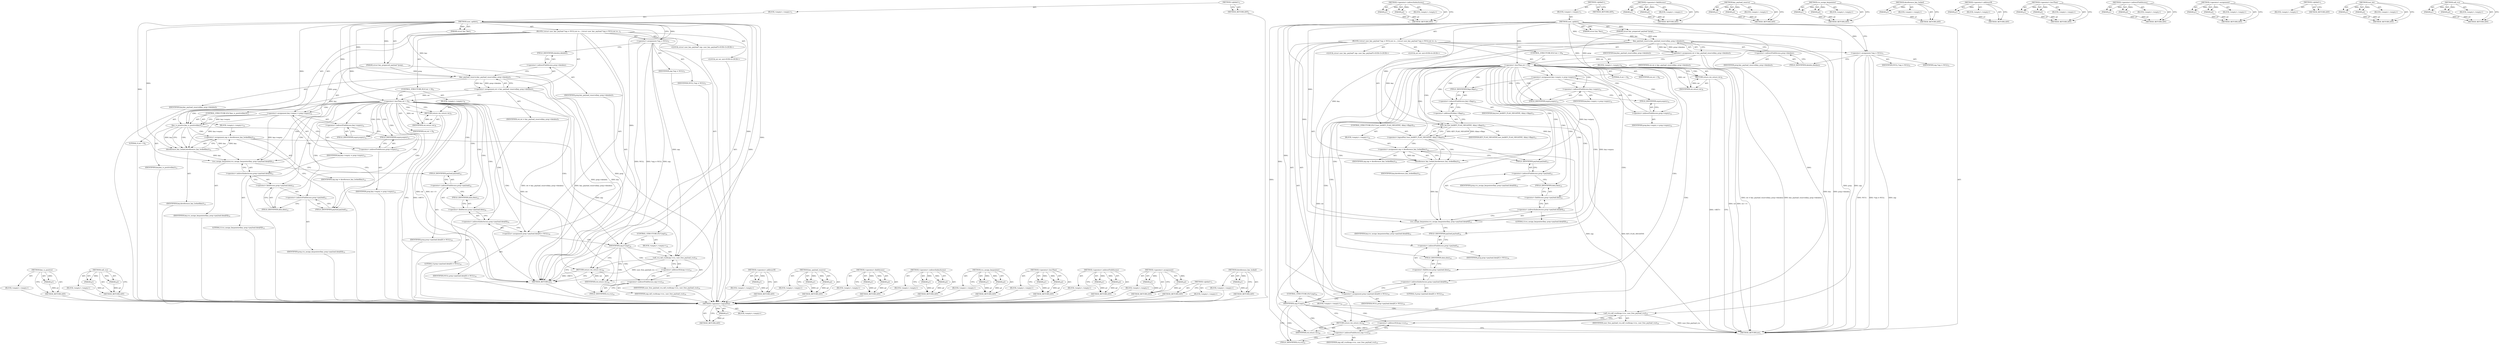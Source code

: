 digraph "dereference_key_locked" {
vulnerable_123 [label=<(METHOD,&lt;operator&gt;.logicalNot)>];
vulnerable_124 [label=<(PARAM,p1)>];
vulnerable_125 [label=<(BLOCK,&lt;empty&gt;,&lt;empty&gt;)>];
vulnerable_126 [label=<(METHOD_RETURN,ANY)>];
vulnerable_145 [label=<(METHOD,&lt;operator&gt;.indirectIndexAccess)>];
vulnerable_146 [label=<(PARAM,p1)>];
vulnerable_147 [label=<(PARAM,p2)>];
vulnerable_148 [label=<(BLOCK,&lt;empty&gt;,&lt;empty&gt;)>];
vulnerable_149 [label=<(METHOD_RETURN,ANY)>];
vulnerable_6 [label=<(METHOD,&lt;global&gt;)<SUB>1</SUB>>];
vulnerable_7 [label=<(BLOCK,&lt;empty&gt;,&lt;empty&gt;)<SUB>1</SUB>>];
vulnerable_8 [label=<(METHOD,user_update)<SUB>1</SUB>>];
vulnerable_9 [label=<(PARAM,struct key *key)<SUB>1</SUB>>];
vulnerable_10 [label=<(PARAM,struct key_preparsed_payload *prep)<SUB>1</SUB>>];
vulnerable_11 [label=<(BLOCK,{
	struct user_key_payload *zap = NULL;
	int re...,{
	struct user_key_payload *zap = NULL;
	int re...)<SUB>2</SUB>>];
vulnerable_12 [label="<(LOCAL,struct user_key_payload* zap: user_key_payload*)<SUB>3</SUB>>"];
vulnerable_13 [label=<(&lt;operator&gt;.assignment,*zap = NULL)<SUB>3</SUB>>];
vulnerable_14 [label=<(IDENTIFIER,zap,*zap = NULL)<SUB>3</SUB>>];
vulnerable_15 [label=<(IDENTIFIER,NULL,*zap = NULL)<SUB>3</SUB>>];
vulnerable_16 [label="<(LOCAL,int ret: int)<SUB>4</SUB>>"];
vulnerable_17 [label=<(&lt;operator&gt;.assignment,ret = key_payload_reserve(key, prep-&gt;datalen))<SUB>7</SUB>>];
vulnerable_18 [label=<(IDENTIFIER,ret,ret = key_payload_reserve(key, prep-&gt;datalen))<SUB>7</SUB>>];
vulnerable_19 [label=<(key_payload_reserve,key_payload_reserve(key, prep-&gt;datalen))<SUB>7</SUB>>];
vulnerable_20 [label=<(IDENTIFIER,key,key_payload_reserve(key, prep-&gt;datalen))<SUB>7</SUB>>];
vulnerable_21 [label=<(&lt;operator&gt;.indirectFieldAccess,prep-&gt;datalen)<SUB>7</SUB>>];
vulnerable_22 [label=<(IDENTIFIER,prep,key_payload_reserve(key, prep-&gt;datalen))<SUB>7</SUB>>];
vulnerable_23 [label=<(FIELD_IDENTIFIER,datalen,datalen)<SUB>7</SUB>>];
vulnerable_24 [label=<(CONTROL_STRUCTURE,IF,if (ret &lt; 0))<SUB>8</SUB>>];
vulnerable_25 [label=<(&lt;operator&gt;.lessThan,ret &lt; 0)<SUB>8</SUB>>];
vulnerable_26 [label=<(IDENTIFIER,ret,ret &lt; 0)<SUB>8</SUB>>];
vulnerable_27 [label=<(LITERAL,0,ret &lt; 0)<SUB>8</SUB>>];
vulnerable_28 [label=<(BLOCK,&lt;empty&gt;,&lt;empty&gt;)<SUB>9</SUB>>];
vulnerable_29 [label=<(RETURN,return ret;,return ret;)<SUB>9</SUB>>];
vulnerable_30 [label=<(IDENTIFIER,ret,return ret;)<SUB>9</SUB>>];
vulnerable_31 [label=<(&lt;operator&gt;.assignment,key-&gt;expiry = prep-&gt;expiry)<SUB>12</SUB>>];
vulnerable_32 [label=<(&lt;operator&gt;.indirectFieldAccess,key-&gt;expiry)<SUB>12</SUB>>];
vulnerable_33 [label=<(IDENTIFIER,key,key-&gt;expiry = prep-&gt;expiry)<SUB>12</SUB>>];
vulnerable_34 [label=<(FIELD_IDENTIFIER,expiry,expiry)<SUB>12</SUB>>];
vulnerable_35 [label=<(&lt;operator&gt;.indirectFieldAccess,prep-&gt;expiry)<SUB>12</SUB>>];
vulnerable_36 [label=<(IDENTIFIER,prep,key-&gt;expiry = prep-&gt;expiry)<SUB>12</SUB>>];
vulnerable_37 [label=<(FIELD_IDENTIFIER,expiry,expiry)<SUB>12</SUB>>];
vulnerable_38 [label=<(CONTROL_STRUCTURE,IF,if (!test_bit(KEY_FLAG_NEGATIVE, &amp;key-&gt;flags)))<SUB>13</SUB>>];
vulnerable_39 [label=<(&lt;operator&gt;.logicalNot,!test_bit(KEY_FLAG_NEGATIVE, &amp;key-&gt;flags))<SUB>13</SUB>>];
vulnerable_40 [label=<(test_bit,test_bit(KEY_FLAG_NEGATIVE, &amp;key-&gt;flags))<SUB>13</SUB>>];
vulnerable_41 [label=<(IDENTIFIER,KEY_FLAG_NEGATIVE,test_bit(KEY_FLAG_NEGATIVE, &amp;key-&gt;flags))<SUB>13</SUB>>];
vulnerable_42 [label=<(&lt;operator&gt;.addressOf,&amp;key-&gt;flags)<SUB>13</SUB>>];
vulnerable_43 [label=<(&lt;operator&gt;.indirectFieldAccess,key-&gt;flags)<SUB>13</SUB>>];
vulnerable_44 [label=<(IDENTIFIER,key,test_bit(KEY_FLAG_NEGATIVE, &amp;key-&gt;flags))<SUB>13</SUB>>];
vulnerable_45 [label=<(FIELD_IDENTIFIER,flags,flags)<SUB>13</SUB>>];
vulnerable_46 [label=<(BLOCK,&lt;empty&gt;,&lt;empty&gt;)<SUB>14</SUB>>];
vulnerable_47 [label=<(&lt;operator&gt;.assignment,zap = dereference_key_locked(key))<SUB>14</SUB>>];
vulnerable_48 [label=<(IDENTIFIER,zap,zap = dereference_key_locked(key))<SUB>14</SUB>>];
vulnerable_49 [label=<(dereference_key_locked,dereference_key_locked(key))<SUB>14</SUB>>];
vulnerable_50 [label=<(IDENTIFIER,key,dereference_key_locked(key))<SUB>14</SUB>>];
vulnerable_51 [label=<(rcu_assign_keypointer,rcu_assign_keypointer(key, prep-&gt;payload.data[0]))<SUB>15</SUB>>];
vulnerable_52 [label=<(IDENTIFIER,key,rcu_assign_keypointer(key, prep-&gt;payload.data[0]))<SUB>15</SUB>>];
vulnerable_53 [label=<(&lt;operator&gt;.indirectIndexAccess,prep-&gt;payload.data[0])<SUB>15</SUB>>];
vulnerable_54 [label=<(&lt;operator&gt;.fieldAccess,prep-&gt;payload.data)<SUB>15</SUB>>];
vulnerable_55 [label=<(&lt;operator&gt;.indirectFieldAccess,prep-&gt;payload)<SUB>15</SUB>>];
vulnerable_56 [label=<(IDENTIFIER,prep,rcu_assign_keypointer(key, prep-&gt;payload.data[0]))<SUB>15</SUB>>];
vulnerable_57 [label=<(FIELD_IDENTIFIER,payload,payload)<SUB>15</SUB>>];
vulnerable_58 [label=<(FIELD_IDENTIFIER,data,data)<SUB>15</SUB>>];
vulnerable_59 [label=<(LITERAL,0,rcu_assign_keypointer(key, prep-&gt;payload.data[0]))<SUB>15</SUB>>];
vulnerable_60 [label=<(&lt;operator&gt;.assignment,prep-&gt;payload.data[0] = NULL)<SUB>16</SUB>>];
vulnerable_61 [label=<(&lt;operator&gt;.indirectIndexAccess,prep-&gt;payload.data[0])<SUB>16</SUB>>];
vulnerable_62 [label=<(&lt;operator&gt;.fieldAccess,prep-&gt;payload.data)<SUB>16</SUB>>];
vulnerable_63 [label=<(&lt;operator&gt;.indirectFieldAccess,prep-&gt;payload)<SUB>16</SUB>>];
vulnerable_64 [label=<(IDENTIFIER,prep,prep-&gt;payload.data[0] = NULL)<SUB>16</SUB>>];
vulnerable_65 [label=<(FIELD_IDENTIFIER,payload,payload)<SUB>16</SUB>>];
vulnerable_66 [label=<(FIELD_IDENTIFIER,data,data)<SUB>16</SUB>>];
vulnerable_67 [label=<(LITERAL,0,prep-&gt;payload.data[0] = NULL)<SUB>16</SUB>>];
vulnerable_68 [label=<(IDENTIFIER,NULL,prep-&gt;payload.data[0] = NULL)<SUB>16</SUB>>];
vulnerable_69 [label=<(CONTROL_STRUCTURE,IF,if (zap))<SUB>18</SUB>>];
vulnerable_70 [label=<(IDENTIFIER,zap,if (zap))<SUB>18</SUB>>];
vulnerable_71 [label=<(BLOCK,&lt;empty&gt;,&lt;empty&gt;)<SUB>19</SUB>>];
vulnerable_72 [label=<(call_rcu,call_rcu(&amp;zap-&gt;rcu, user_free_payload_rcu))<SUB>19</SUB>>];
vulnerable_73 [label=<(&lt;operator&gt;.addressOf,&amp;zap-&gt;rcu)<SUB>19</SUB>>];
vulnerable_74 [label=<(&lt;operator&gt;.indirectFieldAccess,zap-&gt;rcu)<SUB>19</SUB>>];
vulnerable_75 [label=<(IDENTIFIER,zap,call_rcu(&amp;zap-&gt;rcu, user_free_payload_rcu))<SUB>19</SUB>>];
vulnerable_76 [label=<(FIELD_IDENTIFIER,rcu,rcu)<SUB>19</SUB>>];
vulnerable_77 [label=<(IDENTIFIER,user_free_payload_rcu,call_rcu(&amp;zap-&gt;rcu, user_free_payload_rcu))<SUB>19</SUB>>];
vulnerable_78 [label=<(RETURN,return ret;,return ret;)<SUB>20</SUB>>];
vulnerable_79 [label=<(IDENTIFIER,ret,return ret;)<SUB>20</SUB>>];
vulnerable_80 [label=<(METHOD_RETURN,int)<SUB>1</SUB>>];
vulnerable_82 [label=<(METHOD_RETURN,ANY)<SUB>1</SUB>>];
vulnerable_150 [label=<(METHOD,&lt;operator&gt;.fieldAccess)>];
vulnerable_151 [label=<(PARAM,p1)>];
vulnerable_152 [label=<(PARAM,p2)>];
vulnerable_153 [label=<(BLOCK,&lt;empty&gt;,&lt;empty&gt;)>];
vulnerable_154 [label=<(METHOD_RETURN,ANY)>];
vulnerable_108 [label=<(METHOD,key_payload_reserve)>];
vulnerable_109 [label=<(PARAM,p1)>];
vulnerable_110 [label=<(PARAM,p2)>];
vulnerable_111 [label=<(BLOCK,&lt;empty&gt;,&lt;empty&gt;)>];
vulnerable_112 [label=<(METHOD_RETURN,ANY)>];
vulnerable_140 [label=<(METHOD,rcu_assign_keypointer)>];
vulnerable_141 [label=<(PARAM,p1)>];
vulnerable_142 [label=<(PARAM,p2)>];
vulnerable_143 [label=<(BLOCK,&lt;empty&gt;,&lt;empty&gt;)>];
vulnerable_144 [label=<(METHOD_RETURN,ANY)>];
vulnerable_136 [label=<(METHOD,dereference_key_locked)>];
vulnerable_137 [label=<(PARAM,p1)>];
vulnerable_138 [label=<(BLOCK,&lt;empty&gt;,&lt;empty&gt;)>];
vulnerable_139 [label=<(METHOD_RETURN,ANY)>];
vulnerable_132 [label=<(METHOD,&lt;operator&gt;.addressOf)>];
vulnerable_133 [label=<(PARAM,p1)>];
vulnerable_134 [label=<(BLOCK,&lt;empty&gt;,&lt;empty&gt;)>];
vulnerable_135 [label=<(METHOD_RETURN,ANY)>];
vulnerable_118 [label=<(METHOD,&lt;operator&gt;.lessThan)>];
vulnerable_119 [label=<(PARAM,p1)>];
vulnerable_120 [label=<(PARAM,p2)>];
vulnerable_121 [label=<(BLOCK,&lt;empty&gt;,&lt;empty&gt;)>];
vulnerable_122 [label=<(METHOD_RETURN,ANY)>];
vulnerable_113 [label=<(METHOD,&lt;operator&gt;.indirectFieldAccess)>];
vulnerable_114 [label=<(PARAM,p1)>];
vulnerable_115 [label=<(PARAM,p2)>];
vulnerable_116 [label=<(BLOCK,&lt;empty&gt;,&lt;empty&gt;)>];
vulnerable_117 [label=<(METHOD_RETURN,ANY)>];
vulnerable_103 [label=<(METHOD,&lt;operator&gt;.assignment)>];
vulnerable_104 [label=<(PARAM,p1)>];
vulnerable_105 [label=<(PARAM,p2)>];
vulnerable_106 [label=<(BLOCK,&lt;empty&gt;,&lt;empty&gt;)>];
vulnerable_107 [label=<(METHOD_RETURN,ANY)>];
vulnerable_97 [label=<(METHOD,&lt;global&gt;)<SUB>1</SUB>>];
vulnerable_98 [label=<(BLOCK,&lt;empty&gt;,&lt;empty&gt;)>];
vulnerable_99 [label=<(METHOD_RETURN,ANY)>];
vulnerable_127 [label=<(METHOD,test_bit)>];
vulnerable_128 [label=<(PARAM,p1)>];
vulnerable_129 [label=<(PARAM,p2)>];
vulnerable_130 [label=<(BLOCK,&lt;empty&gt;,&lt;empty&gt;)>];
vulnerable_131 [label=<(METHOD_RETURN,ANY)>];
vulnerable_155 [label=<(METHOD,call_rcu)>];
vulnerable_156 [label=<(PARAM,p1)>];
vulnerable_157 [label=<(PARAM,p2)>];
vulnerable_158 [label=<(BLOCK,&lt;empty&gt;,&lt;empty&gt;)>];
vulnerable_159 [label=<(METHOD_RETURN,ANY)>];
fixed_118 [label=<(METHOD,key_is_positive)>];
fixed_119 [label=<(PARAM,p1)>];
fixed_120 [label=<(BLOCK,&lt;empty&gt;,&lt;empty&gt;)>];
fixed_121 [label=<(METHOD_RETURN,ANY)>];
fixed_141 [label=<(METHOD,call_rcu)>];
fixed_142 [label=<(PARAM,p1)>];
fixed_143 [label=<(PARAM,p2)>];
fixed_144 [label=<(BLOCK,&lt;empty&gt;,&lt;empty&gt;)>];
fixed_145 [label=<(METHOD_RETURN,ANY)>];
fixed_6 [label=<(METHOD,&lt;global&gt;)<SUB>1</SUB>>];
fixed_7 [label=<(BLOCK,&lt;empty&gt;,&lt;empty&gt;)<SUB>1</SUB>>];
fixed_8 [label=<(METHOD,user_update)<SUB>1</SUB>>];
fixed_9 [label=<(PARAM,struct key *key)<SUB>1</SUB>>];
fixed_10 [label=<(PARAM,struct key_preparsed_payload *prep)<SUB>1</SUB>>];
fixed_11 [label=<(BLOCK,{
	struct user_key_payload *zap = NULL;
	int re...,{
	struct user_key_payload *zap = NULL;
	int re...)<SUB>2</SUB>>];
fixed_12 [label="<(LOCAL,struct user_key_payload* zap: user_key_payload*)<SUB>3</SUB>>"];
fixed_13 [label=<(&lt;operator&gt;.assignment,*zap = NULL)<SUB>3</SUB>>];
fixed_14 [label=<(IDENTIFIER,zap,*zap = NULL)<SUB>3</SUB>>];
fixed_15 [label=<(IDENTIFIER,NULL,*zap = NULL)<SUB>3</SUB>>];
fixed_16 [label="<(LOCAL,int ret: int)<SUB>4</SUB>>"];
fixed_17 [label=<(&lt;operator&gt;.assignment,ret = key_payload_reserve(key, prep-&gt;datalen))<SUB>7</SUB>>];
fixed_18 [label=<(IDENTIFIER,ret,ret = key_payload_reserve(key, prep-&gt;datalen))<SUB>7</SUB>>];
fixed_19 [label=<(key_payload_reserve,key_payload_reserve(key, prep-&gt;datalen))<SUB>7</SUB>>];
fixed_20 [label=<(IDENTIFIER,key,key_payload_reserve(key, prep-&gt;datalen))<SUB>7</SUB>>];
fixed_21 [label=<(&lt;operator&gt;.indirectFieldAccess,prep-&gt;datalen)<SUB>7</SUB>>];
fixed_22 [label=<(IDENTIFIER,prep,key_payload_reserve(key, prep-&gt;datalen))<SUB>7</SUB>>];
fixed_23 [label=<(FIELD_IDENTIFIER,datalen,datalen)<SUB>7</SUB>>];
fixed_24 [label=<(CONTROL_STRUCTURE,IF,if (ret &lt; 0))<SUB>8</SUB>>];
fixed_25 [label=<(&lt;operator&gt;.lessThan,ret &lt; 0)<SUB>8</SUB>>];
fixed_26 [label=<(IDENTIFIER,ret,ret &lt; 0)<SUB>8</SUB>>];
fixed_27 [label=<(LITERAL,0,ret &lt; 0)<SUB>8</SUB>>];
fixed_28 [label=<(BLOCK,&lt;empty&gt;,&lt;empty&gt;)<SUB>9</SUB>>];
fixed_29 [label=<(RETURN,return ret;,return ret;)<SUB>9</SUB>>];
fixed_30 [label=<(IDENTIFIER,ret,return ret;)<SUB>9</SUB>>];
fixed_31 [label=<(&lt;operator&gt;.assignment,key-&gt;expiry = prep-&gt;expiry)<SUB>12</SUB>>];
fixed_32 [label=<(&lt;operator&gt;.indirectFieldAccess,key-&gt;expiry)<SUB>12</SUB>>];
fixed_33 [label=<(IDENTIFIER,key,key-&gt;expiry = prep-&gt;expiry)<SUB>12</SUB>>];
fixed_34 [label=<(FIELD_IDENTIFIER,expiry,expiry)<SUB>12</SUB>>];
fixed_35 [label=<(&lt;operator&gt;.indirectFieldAccess,prep-&gt;expiry)<SUB>12</SUB>>];
fixed_36 [label=<(IDENTIFIER,prep,key-&gt;expiry = prep-&gt;expiry)<SUB>12</SUB>>];
fixed_37 [label=<(FIELD_IDENTIFIER,expiry,expiry)<SUB>12</SUB>>];
fixed_38 [label=<(CONTROL_STRUCTURE,IF,if (key_is_positive(key)))<SUB>13</SUB>>];
fixed_39 [label=<(key_is_positive,key_is_positive(key))<SUB>13</SUB>>];
fixed_40 [label=<(IDENTIFIER,key,key_is_positive(key))<SUB>13</SUB>>];
fixed_41 [label=<(BLOCK,&lt;empty&gt;,&lt;empty&gt;)<SUB>14</SUB>>];
fixed_42 [label=<(&lt;operator&gt;.assignment,zap = dereference_key_locked(key))<SUB>14</SUB>>];
fixed_43 [label=<(IDENTIFIER,zap,zap = dereference_key_locked(key))<SUB>14</SUB>>];
fixed_44 [label=<(dereference_key_locked,dereference_key_locked(key))<SUB>14</SUB>>];
fixed_45 [label=<(IDENTIFIER,key,dereference_key_locked(key))<SUB>14</SUB>>];
fixed_46 [label=<(rcu_assign_keypointer,rcu_assign_keypointer(key, prep-&gt;payload.data[0]))<SUB>15</SUB>>];
fixed_47 [label=<(IDENTIFIER,key,rcu_assign_keypointer(key, prep-&gt;payload.data[0]))<SUB>15</SUB>>];
fixed_48 [label=<(&lt;operator&gt;.indirectIndexAccess,prep-&gt;payload.data[0])<SUB>15</SUB>>];
fixed_49 [label=<(&lt;operator&gt;.fieldAccess,prep-&gt;payload.data)<SUB>15</SUB>>];
fixed_50 [label=<(&lt;operator&gt;.indirectFieldAccess,prep-&gt;payload)<SUB>15</SUB>>];
fixed_51 [label=<(IDENTIFIER,prep,rcu_assign_keypointer(key, prep-&gt;payload.data[0]))<SUB>15</SUB>>];
fixed_52 [label=<(FIELD_IDENTIFIER,payload,payload)<SUB>15</SUB>>];
fixed_53 [label=<(FIELD_IDENTIFIER,data,data)<SUB>15</SUB>>];
fixed_54 [label=<(LITERAL,0,rcu_assign_keypointer(key, prep-&gt;payload.data[0]))<SUB>15</SUB>>];
fixed_55 [label=<(&lt;operator&gt;.assignment,prep-&gt;payload.data[0] = NULL)<SUB>16</SUB>>];
fixed_56 [label=<(&lt;operator&gt;.indirectIndexAccess,prep-&gt;payload.data[0])<SUB>16</SUB>>];
fixed_57 [label=<(&lt;operator&gt;.fieldAccess,prep-&gt;payload.data)<SUB>16</SUB>>];
fixed_58 [label=<(&lt;operator&gt;.indirectFieldAccess,prep-&gt;payload)<SUB>16</SUB>>];
fixed_59 [label=<(IDENTIFIER,prep,prep-&gt;payload.data[0] = NULL)<SUB>16</SUB>>];
fixed_60 [label=<(FIELD_IDENTIFIER,payload,payload)<SUB>16</SUB>>];
fixed_61 [label=<(FIELD_IDENTIFIER,data,data)<SUB>16</SUB>>];
fixed_62 [label=<(LITERAL,0,prep-&gt;payload.data[0] = NULL)<SUB>16</SUB>>];
fixed_63 [label=<(IDENTIFIER,NULL,prep-&gt;payload.data[0] = NULL)<SUB>16</SUB>>];
fixed_64 [label=<(CONTROL_STRUCTURE,IF,if (zap))<SUB>18</SUB>>];
fixed_65 [label=<(IDENTIFIER,zap,if (zap))<SUB>18</SUB>>];
fixed_66 [label=<(BLOCK,&lt;empty&gt;,&lt;empty&gt;)<SUB>19</SUB>>];
fixed_67 [label=<(call_rcu,call_rcu(&amp;zap-&gt;rcu, user_free_payload_rcu))<SUB>19</SUB>>];
fixed_68 [label=<(&lt;operator&gt;.addressOf,&amp;zap-&gt;rcu)<SUB>19</SUB>>];
fixed_69 [label=<(&lt;operator&gt;.indirectFieldAccess,zap-&gt;rcu)<SUB>19</SUB>>];
fixed_70 [label=<(IDENTIFIER,zap,call_rcu(&amp;zap-&gt;rcu, user_free_payload_rcu))<SUB>19</SUB>>];
fixed_71 [label=<(FIELD_IDENTIFIER,rcu,rcu)<SUB>19</SUB>>];
fixed_72 [label=<(IDENTIFIER,user_free_payload_rcu,call_rcu(&amp;zap-&gt;rcu, user_free_payload_rcu))<SUB>19</SUB>>];
fixed_73 [label=<(RETURN,return ret;,return ret;)<SUB>20</SUB>>];
fixed_74 [label=<(IDENTIFIER,ret,return ret;)<SUB>20</SUB>>];
fixed_75 [label=<(METHOD_RETURN,int)<SUB>1</SUB>>];
fixed_77 [label=<(METHOD_RETURN,ANY)<SUB>1</SUB>>];
fixed_146 [label=<(METHOD,&lt;operator&gt;.addressOf)>];
fixed_147 [label=<(PARAM,p1)>];
fixed_148 [label=<(BLOCK,&lt;empty&gt;,&lt;empty&gt;)>];
fixed_149 [label=<(METHOD_RETURN,ANY)>];
fixed_103 [label=<(METHOD,key_payload_reserve)>];
fixed_104 [label=<(PARAM,p1)>];
fixed_105 [label=<(PARAM,p2)>];
fixed_106 [label=<(BLOCK,&lt;empty&gt;,&lt;empty&gt;)>];
fixed_107 [label=<(METHOD_RETURN,ANY)>];
fixed_136 [label=<(METHOD,&lt;operator&gt;.fieldAccess)>];
fixed_137 [label=<(PARAM,p1)>];
fixed_138 [label=<(PARAM,p2)>];
fixed_139 [label=<(BLOCK,&lt;empty&gt;,&lt;empty&gt;)>];
fixed_140 [label=<(METHOD_RETURN,ANY)>];
fixed_131 [label=<(METHOD,&lt;operator&gt;.indirectIndexAccess)>];
fixed_132 [label=<(PARAM,p1)>];
fixed_133 [label=<(PARAM,p2)>];
fixed_134 [label=<(BLOCK,&lt;empty&gt;,&lt;empty&gt;)>];
fixed_135 [label=<(METHOD_RETURN,ANY)>];
fixed_126 [label=<(METHOD,rcu_assign_keypointer)>];
fixed_127 [label=<(PARAM,p1)>];
fixed_128 [label=<(PARAM,p2)>];
fixed_129 [label=<(BLOCK,&lt;empty&gt;,&lt;empty&gt;)>];
fixed_130 [label=<(METHOD_RETURN,ANY)>];
fixed_113 [label=<(METHOD,&lt;operator&gt;.lessThan)>];
fixed_114 [label=<(PARAM,p1)>];
fixed_115 [label=<(PARAM,p2)>];
fixed_116 [label=<(BLOCK,&lt;empty&gt;,&lt;empty&gt;)>];
fixed_117 [label=<(METHOD_RETURN,ANY)>];
fixed_108 [label=<(METHOD,&lt;operator&gt;.indirectFieldAccess)>];
fixed_109 [label=<(PARAM,p1)>];
fixed_110 [label=<(PARAM,p2)>];
fixed_111 [label=<(BLOCK,&lt;empty&gt;,&lt;empty&gt;)>];
fixed_112 [label=<(METHOD_RETURN,ANY)>];
fixed_98 [label=<(METHOD,&lt;operator&gt;.assignment)>];
fixed_99 [label=<(PARAM,p1)>];
fixed_100 [label=<(PARAM,p2)>];
fixed_101 [label=<(BLOCK,&lt;empty&gt;,&lt;empty&gt;)>];
fixed_102 [label=<(METHOD_RETURN,ANY)>];
fixed_92 [label=<(METHOD,&lt;global&gt;)<SUB>1</SUB>>];
fixed_93 [label=<(BLOCK,&lt;empty&gt;,&lt;empty&gt;)>];
fixed_94 [label=<(METHOD_RETURN,ANY)>];
fixed_122 [label=<(METHOD,dereference_key_locked)>];
fixed_123 [label=<(PARAM,p1)>];
fixed_124 [label=<(BLOCK,&lt;empty&gt;,&lt;empty&gt;)>];
fixed_125 [label=<(METHOD_RETURN,ANY)>];
vulnerable_123 -> vulnerable_124  [key=0, label="AST: "];
vulnerable_123 -> vulnerable_124  [key=1, label="DDG: "];
vulnerable_123 -> vulnerable_125  [key=0, label="AST: "];
vulnerable_123 -> vulnerable_126  [key=0, label="AST: "];
vulnerable_123 -> vulnerable_126  [key=1, label="CFG: "];
vulnerable_124 -> vulnerable_126  [key=0, label="DDG: p1"];
vulnerable_145 -> vulnerable_146  [key=0, label="AST: "];
vulnerable_145 -> vulnerable_146  [key=1, label="DDG: "];
vulnerable_145 -> vulnerable_148  [key=0, label="AST: "];
vulnerable_145 -> vulnerable_147  [key=0, label="AST: "];
vulnerable_145 -> vulnerable_147  [key=1, label="DDG: "];
vulnerable_145 -> vulnerable_149  [key=0, label="AST: "];
vulnerable_145 -> vulnerable_149  [key=1, label="CFG: "];
vulnerable_146 -> vulnerable_149  [key=0, label="DDG: p1"];
vulnerable_147 -> vulnerable_149  [key=0, label="DDG: p2"];
vulnerable_6 -> vulnerable_7  [key=0, label="AST: "];
vulnerable_6 -> vulnerable_82  [key=0, label="AST: "];
vulnerable_6 -> vulnerable_82  [key=1, label="CFG: "];
vulnerable_7 -> vulnerable_8  [key=0, label="AST: "];
vulnerable_8 -> vulnerable_9  [key=0, label="AST: "];
vulnerable_8 -> vulnerable_9  [key=1, label="DDG: "];
vulnerable_8 -> vulnerable_10  [key=0, label="AST: "];
vulnerable_8 -> vulnerable_10  [key=1, label="DDG: "];
vulnerable_8 -> vulnerable_11  [key=0, label="AST: "];
vulnerable_8 -> vulnerable_80  [key=0, label="AST: "];
vulnerable_8 -> vulnerable_13  [key=0, label="CFG: "];
vulnerable_8 -> vulnerable_13  [key=1, label="DDG: "];
vulnerable_8 -> vulnerable_60  [key=0, label="DDG: "];
vulnerable_8 -> vulnerable_51  [key=0, label="DDG: "];
vulnerable_8 -> vulnerable_70  [key=0, label="DDG: "];
vulnerable_8 -> vulnerable_79  [key=0, label="DDG: "];
vulnerable_8 -> vulnerable_19  [key=0, label="DDG: "];
vulnerable_8 -> vulnerable_25  [key=0, label="DDG: "];
vulnerable_8 -> vulnerable_30  [key=0, label="DDG: "];
vulnerable_8 -> vulnerable_40  [key=0, label="DDG: "];
vulnerable_8 -> vulnerable_72  [key=0, label="DDG: "];
vulnerable_8 -> vulnerable_49  [key=0, label="DDG: "];
vulnerable_9 -> vulnerable_19  [key=0, label="DDG: key"];
vulnerable_10 -> vulnerable_80  [key=0, label="DDG: prep"];
vulnerable_10 -> vulnerable_31  [key=0, label="DDG: prep"];
vulnerable_10 -> vulnerable_19  [key=0, label="DDG: prep"];
vulnerable_11 -> vulnerable_12  [key=0, label="AST: "];
vulnerable_11 -> vulnerable_13  [key=0, label="AST: "];
vulnerable_11 -> vulnerable_16  [key=0, label="AST: "];
vulnerable_11 -> vulnerable_17  [key=0, label="AST: "];
vulnerable_11 -> vulnerable_24  [key=0, label="AST: "];
vulnerable_11 -> vulnerable_31  [key=0, label="AST: "];
vulnerable_11 -> vulnerable_38  [key=0, label="AST: "];
vulnerable_11 -> vulnerable_51  [key=0, label="AST: "];
vulnerable_11 -> vulnerable_60  [key=0, label="AST: "];
vulnerable_11 -> vulnerable_69  [key=0, label="AST: "];
vulnerable_11 -> vulnerable_78  [key=0, label="AST: "];
vulnerable_13 -> vulnerable_14  [key=0, label="AST: "];
vulnerable_13 -> vulnerable_15  [key=0, label="AST: "];
vulnerable_13 -> vulnerable_23  [key=0, label="CFG: "];
vulnerable_13 -> vulnerable_80  [key=0, label="DDG: zap"];
vulnerable_13 -> vulnerable_80  [key=1, label="DDG: NULL"];
vulnerable_13 -> vulnerable_80  [key=2, label="DDG: *zap = NULL"];
vulnerable_13 -> vulnerable_72  [key=0, label="DDG: zap"];
vulnerable_17 -> vulnerable_18  [key=0, label="AST: "];
vulnerable_17 -> vulnerable_19  [key=0, label="AST: "];
vulnerable_17 -> vulnerable_25  [key=0, label="CFG: "];
vulnerable_17 -> vulnerable_25  [key=1, label="DDG: ret"];
vulnerable_17 -> vulnerable_80  [key=0, label="DDG: key_payload_reserve(key, prep-&gt;datalen)"];
vulnerable_17 -> vulnerable_80  [key=1, label="DDG: ret = key_payload_reserve(key, prep-&gt;datalen)"];
vulnerable_19 -> vulnerable_20  [key=0, label="AST: "];
vulnerable_19 -> vulnerable_21  [key=0, label="AST: "];
vulnerable_19 -> vulnerable_17  [key=0, label="CFG: "];
vulnerable_19 -> vulnerable_17  [key=1, label="DDG: key"];
vulnerable_19 -> vulnerable_17  [key=2, label="DDG: prep-&gt;datalen"];
vulnerable_19 -> vulnerable_80  [key=0, label="DDG: key"];
vulnerable_19 -> vulnerable_80  [key=1, label="DDG: prep-&gt;datalen"];
vulnerable_19 -> vulnerable_51  [key=0, label="DDG: key"];
vulnerable_19 -> vulnerable_40  [key=0, label="DDG: key"];
vulnerable_19 -> vulnerable_49  [key=0, label="DDG: key"];
vulnerable_21 -> vulnerable_22  [key=0, label="AST: "];
vulnerable_21 -> vulnerable_23  [key=0, label="AST: "];
vulnerable_21 -> vulnerable_19  [key=0, label="CFG: "];
vulnerable_23 -> vulnerable_21  [key=0, label="CFG: "];
vulnerable_24 -> vulnerable_25  [key=0, label="AST: "];
vulnerable_24 -> vulnerable_28  [key=0, label="AST: "];
vulnerable_25 -> vulnerable_26  [key=0, label="AST: "];
vulnerable_25 -> vulnerable_27  [key=0, label="AST: "];
vulnerable_25 -> vulnerable_29  [key=0, label="CFG: "];
vulnerable_25 -> vulnerable_29  [key=1, label="CDG: "];
vulnerable_25 -> vulnerable_34  [key=0, label="CFG: "];
vulnerable_25 -> vulnerable_34  [key=1, label="CDG: "];
vulnerable_25 -> vulnerable_80  [key=0, label="DDG: ret"];
vulnerable_25 -> vulnerable_80  [key=1, label="DDG: ret &lt; 0"];
vulnerable_25 -> vulnerable_79  [key=0, label="DDG: ret"];
vulnerable_25 -> vulnerable_30  [key=0, label="DDG: ret"];
vulnerable_25 -> vulnerable_32  [key=0, label="CDG: "];
vulnerable_25 -> vulnerable_58  [key=0, label="CDG: "];
vulnerable_25 -> vulnerable_60  [key=0, label="CDG: "];
vulnerable_25 -> vulnerable_61  [key=0, label="CDG: "];
vulnerable_25 -> vulnerable_42  [key=0, label="CDG: "];
vulnerable_25 -> vulnerable_51  [key=0, label="CDG: "];
vulnerable_25 -> vulnerable_57  [key=0, label="CDG: "];
vulnerable_25 -> vulnerable_66  [key=0, label="CDG: "];
vulnerable_25 -> vulnerable_37  [key=0, label="CDG: "];
vulnerable_25 -> vulnerable_53  [key=0, label="CDG: "];
vulnerable_25 -> vulnerable_70  [key=0, label="CDG: "];
vulnerable_25 -> vulnerable_45  [key=0, label="CDG: "];
vulnerable_25 -> vulnerable_63  [key=0, label="CDG: "];
vulnerable_25 -> vulnerable_40  [key=0, label="CDG: "];
vulnerable_25 -> vulnerable_65  [key=0, label="CDG: "];
vulnerable_25 -> vulnerable_35  [key=0, label="CDG: "];
vulnerable_25 -> vulnerable_55  [key=0, label="CDG: "];
vulnerable_25 -> vulnerable_78  [key=0, label="CDG: "];
vulnerable_25 -> vulnerable_54  [key=0, label="CDG: "];
vulnerable_25 -> vulnerable_62  [key=0, label="CDG: "];
vulnerable_25 -> vulnerable_39  [key=0, label="CDG: "];
vulnerable_25 -> vulnerable_31  [key=0, label="CDG: "];
vulnerable_25 -> vulnerable_43  [key=0, label="CDG: "];
vulnerable_28 -> vulnerable_29  [key=0, label="AST: "];
vulnerable_29 -> vulnerable_30  [key=0, label="AST: "];
vulnerable_29 -> vulnerable_80  [key=0, label="CFG: "];
vulnerable_29 -> vulnerable_80  [key=1, label="DDG: &lt;RET&gt;"];
vulnerable_30 -> vulnerable_29  [key=0, label="DDG: ret"];
vulnerable_31 -> vulnerable_32  [key=0, label="AST: "];
vulnerable_31 -> vulnerable_35  [key=0, label="AST: "];
vulnerable_31 -> vulnerable_45  [key=0, label="CFG: "];
vulnerable_31 -> vulnerable_51  [key=0, label="DDG: key-&gt;expiry"];
vulnerable_31 -> vulnerable_49  [key=0, label="DDG: key-&gt;expiry"];
vulnerable_32 -> vulnerable_33  [key=0, label="AST: "];
vulnerable_32 -> vulnerable_34  [key=0, label="AST: "];
vulnerable_32 -> vulnerable_37  [key=0, label="CFG: "];
vulnerable_34 -> vulnerable_32  [key=0, label="CFG: "];
vulnerable_35 -> vulnerable_36  [key=0, label="AST: "];
vulnerable_35 -> vulnerable_37  [key=0, label="AST: "];
vulnerable_35 -> vulnerable_31  [key=0, label="CFG: "];
vulnerable_37 -> vulnerable_35  [key=0, label="CFG: "];
vulnerable_38 -> vulnerable_39  [key=0, label="AST: "];
vulnerable_38 -> vulnerable_46  [key=0, label="AST: "];
vulnerable_39 -> vulnerable_40  [key=0, label="AST: "];
vulnerable_39 -> vulnerable_49  [key=0, label="CFG: "];
vulnerable_39 -> vulnerable_49  [key=1, label="CDG: "];
vulnerable_39 -> vulnerable_57  [key=0, label="CFG: "];
vulnerable_39 -> vulnerable_47  [key=0, label="CDG: "];
vulnerable_40 -> vulnerable_41  [key=0, label="AST: "];
vulnerable_40 -> vulnerable_42  [key=0, label="AST: "];
vulnerable_40 -> vulnerable_39  [key=0, label="CFG: "];
vulnerable_40 -> vulnerable_39  [key=1, label="DDG: KEY_FLAG_NEGATIVE"];
vulnerable_40 -> vulnerable_39  [key=2, label="DDG: &amp;key-&gt;flags"];
vulnerable_40 -> vulnerable_80  [key=0, label="DDG: KEY_FLAG_NEGATIVE"];
vulnerable_42 -> vulnerable_43  [key=0, label="AST: "];
vulnerable_42 -> vulnerable_40  [key=0, label="CFG: "];
vulnerable_43 -> vulnerable_44  [key=0, label="AST: "];
vulnerable_43 -> vulnerable_45  [key=0, label="AST: "];
vulnerable_43 -> vulnerable_42  [key=0, label="CFG: "];
vulnerable_45 -> vulnerable_43  [key=0, label="CFG: "];
vulnerable_46 -> vulnerable_47  [key=0, label="AST: "];
vulnerable_47 -> vulnerable_48  [key=0, label="AST: "];
vulnerable_47 -> vulnerable_49  [key=0, label="AST: "];
vulnerable_47 -> vulnerable_57  [key=0, label="CFG: "];
vulnerable_47 -> vulnerable_72  [key=0, label="DDG: zap"];
vulnerable_49 -> vulnerable_50  [key=0, label="AST: "];
vulnerable_49 -> vulnerable_47  [key=0, label="CFG: "];
vulnerable_49 -> vulnerable_47  [key=1, label="DDG: key"];
vulnerable_49 -> vulnerable_51  [key=0, label="DDG: key"];
vulnerable_51 -> vulnerable_52  [key=0, label="AST: "];
vulnerable_51 -> vulnerable_53  [key=0, label="AST: "];
vulnerable_51 -> vulnerable_65  [key=0, label="CFG: "];
vulnerable_53 -> vulnerable_54  [key=0, label="AST: "];
vulnerable_53 -> vulnerable_59  [key=0, label="AST: "];
vulnerable_53 -> vulnerable_51  [key=0, label="CFG: "];
vulnerable_54 -> vulnerable_55  [key=0, label="AST: "];
vulnerable_54 -> vulnerable_58  [key=0, label="AST: "];
vulnerable_54 -> vulnerable_53  [key=0, label="CFG: "];
vulnerable_55 -> vulnerable_56  [key=0, label="AST: "];
vulnerable_55 -> vulnerable_57  [key=0, label="AST: "];
vulnerable_55 -> vulnerable_58  [key=0, label="CFG: "];
vulnerable_57 -> vulnerable_55  [key=0, label="CFG: "];
vulnerable_58 -> vulnerable_54  [key=0, label="CFG: "];
vulnerable_60 -> vulnerable_61  [key=0, label="AST: "];
vulnerable_60 -> vulnerable_68  [key=0, label="AST: "];
vulnerable_60 -> vulnerable_70  [key=0, label="CFG: "];
vulnerable_61 -> vulnerable_62  [key=0, label="AST: "];
vulnerable_61 -> vulnerable_67  [key=0, label="AST: "];
vulnerable_61 -> vulnerable_60  [key=0, label="CFG: "];
vulnerable_62 -> vulnerable_63  [key=0, label="AST: "];
vulnerable_62 -> vulnerable_66  [key=0, label="AST: "];
vulnerable_62 -> vulnerable_61  [key=0, label="CFG: "];
vulnerable_63 -> vulnerable_64  [key=0, label="AST: "];
vulnerable_63 -> vulnerable_65  [key=0, label="AST: "];
vulnerable_63 -> vulnerable_66  [key=0, label="CFG: "];
vulnerable_65 -> vulnerable_63  [key=0, label="CFG: "];
vulnerable_66 -> vulnerable_62  [key=0, label="CFG: "];
vulnerable_69 -> vulnerable_70  [key=0, label="AST: "];
vulnerable_69 -> vulnerable_71  [key=0, label="AST: "];
vulnerable_70 -> vulnerable_76  [key=0, label="CFG: "];
vulnerable_70 -> vulnerable_76  [key=1, label="CDG: "];
vulnerable_70 -> vulnerable_78  [key=0, label="CFG: "];
vulnerable_70 -> vulnerable_73  [key=0, label="CDG: "];
vulnerable_70 -> vulnerable_72  [key=0, label="CDG: "];
vulnerable_70 -> vulnerable_74  [key=0, label="CDG: "];
vulnerable_71 -> vulnerable_72  [key=0, label="AST: "];
vulnerable_72 -> vulnerable_73  [key=0, label="AST: "];
vulnerable_72 -> vulnerable_77  [key=0, label="AST: "];
vulnerable_72 -> vulnerable_78  [key=0, label="CFG: "];
vulnerable_72 -> vulnerable_80  [key=0, label="DDG: user_free_payload_rcu"];
vulnerable_73 -> vulnerable_74  [key=0, label="AST: "];
vulnerable_73 -> vulnerable_72  [key=0, label="CFG: "];
vulnerable_74 -> vulnerable_75  [key=0, label="AST: "];
vulnerable_74 -> vulnerable_76  [key=0, label="AST: "];
vulnerable_74 -> vulnerable_73  [key=0, label="CFG: "];
vulnerable_76 -> vulnerable_74  [key=0, label="CFG: "];
vulnerable_78 -> vulnerable_79  [key=0, label="AST: "];
vulnerable_78 -> vulnerable_80  [key=0, label="CFG: "];
vulnerable_78 -> vulnerable_80  [key=1, label="DDG: &lt;RET&gt;"];
vulnerable_79 -> vulnerable_78  [key=0, label="DDG: ret"];
vulnerable_150 -> vulnerable_151  [key=0, label="AST: "];
vulnerable_150 -> vulnerable_151  [key=1, label="DDG: "];
vulnerable_150 -> vulnerable_153  [key=0, label="AST: "];
vulnerable_150 -> vulnerable_152  [key=0, label="AST: "];
vulnerable_150 -> vulnerable_152  [key=1, label="DDG: "];
vulnerable_150 -> vulnerable_154  [key=0, label="AST: "];
vulnerable_150 -> vulnerable_154  [key=1, label="CFG: "];
vulnerable_151 -> vulnerable_154  [key=0, label="DDG: p1"];
vulnerable_152 -> vulnerable_154  [key=0, label="DDG: p2"];
vulnerable_108 -> vulnerable_109  [key=0, label="AST: "];
vulnerable_108 -> vulnerable_109  [key=1, label="DDG: "];
vulnerable_108 -> vulnerable_111  [key=0, label="AST: "];
vulnerable_108 -> vulnerable_110  [key=0, label="AST: "];
vulnerable_108 -> vulnerable_110  [key=1, label="DDG: "];
vulnerable_108 -> vulnerable_112  [key=0, label="AST: "];
vulnerable_108 -> vulnerable_112  [key=1, label="CFG: "];
vulnerable_109 -> vulnerable_112  [key=0, label="DDG: p1"];
vulnerable_110 -> vulnerable_112  [key=0, label="DDG: p2"];
vulnerable_140 -> vulnerable_141  [key=0, label="AST: "];
vulnerable_140 -> vulnerable_141  [key=1, label="DDG: "];
vulnerable_140 -> vulnerable_143  [key=0, label="AST: "];
vulnerable_140 -> vulnerable_142  [key=0, label="AST: "];
vulnerable_140 -> vulnerable_142  [key=1, label="DDG: "];
vulnerable_140 -> vulnerable_144  [key=0, label="AST: "];
vulnerable_140 -> vulnerable_144  [key=1, label="CFG: "];
vulnerable_141 -> vulnerable_144  [key=0, label="DDG: p1"];
vulnerable_142 -> vulnerable_144  [key=0, label="DDG: p2"];
vulnerable_136 -> vulnerable_137  [key=0, label="AST: "];
vulnerable_136 -> vulnerable_137  [key=1, label="DDG: "];
vulnerable_136 -> vulnerable_138  [key=0, label="AST: "];
vulnerable_136 -> vulnerable_139  [key=0, label="AST: "];
vulnerable_136 -> vulnerable_139  [key=1, label="CFG: "];
vulnerable_137 -> vulnerable_139  [key=0, label="DDG: p1"];
vulnerable_132 -> vulnerable_133  [key=0, label="AST: "];
vulnerable_132 -> vulnerable_133  [key=1, label="DDG: "];
vulnerable_132 -> vulnerable_134  [key=0, label="AST: "];
vulnerable_132 -> vulnerable_135  [key=0, label="AST: "];
vulnerable_132 -> vulnerable_135  [key=1, label="CFG: "];
vulnerable_133 -> vulnerable_135  [key=0, label="DDG: p1"];
vulnerable_118 -> vulnerable_119  [key=0, label="AST: "];
vulnerable_118 -> vulnerable_119  [key=1, label="DDG: "];
vulnerable_118 -> vulnerable_121  [key=0, label="AST: "];
vulnerable_118 -> vulnerable_120  [key=0, label="AST: "];
vulnerable_118 -> vulnerable_120  [key=1, label="DDG: "];
vulnerable_118 -> vulnerable_122  [key=0, label="AST: "];
vulnerable_118 -> vulnerable_122  [key=1, label="CFG: "];
vulnerable_119 -> vulnerable_122  [key=0, label="DDG: p1"];
vulnerable_120 -> vulnerable_122  [key=0, label="DDG: p2"];
vulnerable_113 -> vulnerable_114  [key=0, label="AST: "];
vulnerable_113 -> vulnerable_114  [key=1, label="DDG: "];
vulnerable_113 -> vulnerable_116  [key=0, label="AST: "];
vulnerable_113 -> vulnerable_115  [key=0, label="AST: "];
vulnerable_113 -> vulnerable_115  [key=1, label="DDG: "];
vulnerable_113 -> vulnerable_117  [key=0, label="AST: "];
vulnerable_113 -> vulnerable_117  [key=1, label="CFG: "];
vulnerable_114 -> vulnerable_117  [key=0, label="DDG: p1"];
vulnerable_115 -> vulnerable_117  [key=0, label="DDG: p2"];
vulnerable_103 -> vulnerable_104  [key=0, label="AST: "];
vulnerable_103 -> vulnerable_104  [key=1, label="DDG: "];
vulnerable_103 -> vulnerable_106  [key=0, label="AST: "];
vulnerable_103 -> vulnerable_105  [key=0, label="AST: "];
vulnerable_103 -> vulnerable_105  [key=1, label="DDG: "];
vulnerable_103 -> vulnerable_107  [key=0, label="AST: "];
vulnerable_103 -> vulnerable_107  [key=1, label="CFG: "];
vulnerable_104 -> vulnerable_107  [key=0, label="DDG: p1"];
vulnerable_105 -> vulnerable_107  [key=0, label="DDG: p2"];
vulnerable_97 -> vulnerable_98  [key=0, label="AST: "];
vulnerable_97 -> vulnerable_99  [key=0, label="AST: "];
vulnerable_97 -> vulnerable_99  [key=1, label="CFG: "];
vulnerable_127 -> vulnerable_128  [key=0, label="AST: "];
vulnerable_127 -> vulnerable_128  [key=1, label="DDG: "];
vulnerable_127 -> vulnerable_130  [key=0, label="AST: "];
vulnerable_127 -> vulnerable_129  [key=0, label="AST: "];
vulnerable_127 -> vulnerable_129  [key=1, label="DDG: "];
vulnerable_127 -> vulnerable_131  [key=0, label="AST: "];
vulnerable_127 -> vulnerable_131  [key=1, label="CFG: "];
vulnerable_128 -> vulnerable_131  [key=0, label="DDG: p1"];
vulnerable_129 -> vulnerable_131  [key=0, label="DDG: p2"];
vulnerable_155 -> vulnerable_156  [key=0, label="AST: "];
vulnerable_155 -> vulnerable_156  [key=1, label="DDG: "];
vulnerable_155 -> vulnerable_158  [key=0, label="AST: "];
vulnerable_155 -> vulnerable_157  [key=0, label="AST: "];
vulnerable_155 -> vulnerable_157  [key=1, label="DDG: "];
vulnerable_155 -> vulnerable_159  [key=0, label="AST: "];
vulnerable_155 -> vulnerable_159  [key=1, label="CFG: "];
vulnerable_156 -> vulnerable_159  [key=0, label="DDG: p1"];
vulnerable_157 -> vulnerable_159  [key=0, label="DDG: p2"];
fixed_118 -> fixed_119  [key=0, label="AST: "];
fixed_118 -> fixed_119  [key=1, label="DDG: "];
fixed_118 -> fixed_120  [key=0, label="AST: "];
fixed_118 -> fixed_121  [key=0, label="AST: "];
fixed_118 -> fixed_121  [key=1, label="CFG: "];
fixed_119 -> fixed_121  [key=0, label="DDG: p1"];
fixed_120 -> vulnerable_123  [key=0];
fixed_121 -> vulnerable_123  [key=0];
fixed_141 -> fixed_142  [key=0, label="AST: "];
fixed_141 -> fixed_142  [key=1, label="DDG: "];
fixed_141 -> fixed_144  [key=0, label="AST: "];
fixed_141 -> fixed_143  [key=0, label="AST: "];
fixed_141 -> fixed_143  [key=1, label="DDG: "];
fixed_141 -> fixed_145  [key=0, label="AST: "];
fixed_141 -> fixed_145  [key=1, label="CFG: "];
fixed_142 -> fixed_145  [key=0, label="DDG: p1"];
fixed_143 -> fixed_145  [key=0, label="DDG: p2"];
fixed_144 -> vulnerable_123  [key=0];
fixed_145 -> vulnerable_123  [key=0];
fixed_6 -> fixed_7  [key=0, label="AST: "];
fixed_6 -> fixed_77  [key=0, label="AST: "];
fixed_6 -> fixed_77  [key=1, label="CFG: "];
fixed_7 -> fixed_8  [key=0, label="AST: "];
fixed_8 -> fixed_9  [key=0, label="AST: "];
fixed_8 -> fixed_9  [key=1, label="DDG: "];
fixed_8 -> fixed_10  [key=0, label="AST: "];
fixed_8 -> fixed_10  [key=1, label="DDG: "];
fixed_8 -> fixed_11  [key=0, label="AST: "];
fixed_8 -> fixed_75  [key=0, label="AST: "];
fixed_8 -> fixed_13  [key=0, label="CFG: "];
fixed_8 -> fixed_13  [key=1, label="DDG: "];
fixed_8 -> fixed_55  [key=0, label="DDG: "];
fixed_8 -> fixed_46  [key=0, label="DDG: "];
fixed_8 -> fixed_65  [key=0, label="DDG: "];
fixed_8 -> fixed_74  [key=0, label="DDG: "];
fixed_8 -> fixed_19  [key=0, label="DDG: "];
fixed_8 -> fixed_25  [key=0, label="DDG: "];
fixed_8 -> fixed_39  [key=0, label="DDG: "];
fixed_8 -> fixed_30  [key=0, label="DDG: "];
fixed_8 -> fixed_67  [key=0, label="DDG: "];
fixed_8 -> fixed_44  [key=0, label="DDG: "];
fixed_9 -> fixed_19  [key=0, label="DDG: key"];
fixed_10 -> fixed_75  [key=0, label="DDG: prep"];
fixed_10 -> fixed_31  [key=0, label="DDG: prep"];
fixed_10 -> fixed_19  [key=0, label="DDG: prep"];
fixed_11 -> fixed_12  [key=0, label="AST: "];
fixed_11 -> fixed_13  [key=0, label="AST: "];
fixed_11 -> fixed_16  [key=0, label="AST: "];
fixed_11 -> fixed_17  [key=0, label="AST: "];
fixed_11 -> fixed_24  [key=0, label="AST: "];
fixed_11 -> fixed_31  [key=0, label="AST: "];
fixed_11 -> fixed_38  [key=0, label="AST: "];
fixed_11 -> fixed_46  [key=0, label="AST: "];
fixed_11 -> fixed_55  [key=0, label="AST: "];
fixed_11 -> fixed_64  [key=0, label="AST: "];
fixed_11 -> fixed_73  [key=0, label="AST: "];
fixed_12 -> vulnerable_123  [key=0];
fixed_13 -> fixed_14  [key=0, label="AST: "];
fixed_13 -> fixed_15  [key=0, label="AST: "];
fixed_13 -> fixed_23  [key=0, label="CFG: "];
fixed_13 -> fixed_75  [key=0, label="DDG: zap"];
fixed_13 -> fixed_75  [key=1, label="DDG: NULL"];
fixed_13 -> fixed_75  [key=2, label="DDG: *zap = NULL"];
fixed_13 -> fixed_67  [key=0, label="DDG: zap"];
fixed_14 -> vulnerable_123  [key=0];
fixed_15 -> vulnerable_123  [key=0];
fixed_16 -> vulnerable_123  [key=0];
fixed_17 -> fixed_18  [key=0, label="AST: "];
fixed_17 -> fixed_19  [key=0, label="AST: "];
fixed_17 -> fixed_25  [key=0, label="CFG: "];
fixed_17 -> fixed_25  [key=1, label="DDG: ret"];
fixed_17 -> fixed_75  [key=0, label="DDG: key_payload_reserve(key, prep-&gt;datalen)"];
fixed_17 -> fixed_75  [key=1, label="DDG: ret = key_payload_reserve(key, prep-&gt;datalen)"];
fixed_18 -> vulnerable_123  [key=0];
fixed_19 -> fixed_20  [key=0, label="AST: "];
fixed_19 -> fixed_21  [key=0, label="AST: "];
fixed_19 -> fixed_17  [key=0, label="CFG: "];
fixed_19 -> fixed_17  [key=1, label="DDG: key"];
fixed_19 -> fixed_17  [key=2, label="DDG: prep-&gt;datalen"];
fixed_19 -> fixed_75  [key=0, label="DDG: key"];
fixed_19 -> fixed_75  [key=1, label="DDG: prep-&gt;datalen"];
fixed_19 -> fixed_39  [key=0, label="DDG: key"];
fixed_20 -> vulnerable_123  [key=0];
fixed_21 -> fixed_22  [key=0, label="AST: "];
fixed_21 -> fixed_23  [key=0, label="AST: "];
fixed_21 -> fixed_19  [key=0, label="CFG: "];
fixed_22 -> vulnerable_123  [key=0];
fixed_23 -> fixed_21  [key=0, label="CFG: "];
fixed_24 -> fixed_25  [key=0, label="AST: "];
fixed_24 -> fixed_28  [key=0, label="AST: "];
fixed_25 -> fixed_26  [key=0, label="AST: "];
fixed_25 -> fixed_27  [key=0, label="AST: "];
fixed_25 -> fixed_29  [key=0, label="CFG: "];
fixed_25 -> fixed_29  [key=1, label="CDG: "];
fixed_25 -> fixed_34  [key=0, label="CFG: "];
fixed_25 -> fixed_34  [key=1, label="CDG: "];
fixed_25 -> fixed_75  [key=0, label="DDG: ret"];
fixed_25 -> fixed_75  [key=1, label="DDG: ret &lt; 0"];
fixed_25 -> fixed_74  [key=0, label="DDG: ret"];
fixed_25 -> fixed_30  [key=0, label="DDG: ret"];
fixed_25 -> fixed_48  [key=0, label="CDG: "];
fixed_25 -> fixed_32  [key=0, label="CDG: "];
fixed_25 -> fixed_58  [key=0, label="CDG: "];
fixed_25 -> fixed_49  [key=0, label="CDG: "];
fixed_25 -> fixed_60  [key=0, label="CDG: "];
fixed_25 -> fixed_73  [key=0, label="CDG: "];
fixed_25 -> fixed_61  [key=0, label="CDG: "];
fixed_25 -> fixed_57  [key=0, label="CDG: "];
fixed_25 -> fixed_52  [key=0, label="CDG: "];
fixed_25 -> fixed_37  [key=0, label="CDG: "];
fixed_25 -> fixed_46  [key=0, label="CDG: "];
fixed_25 -> fixed_53  [key=0, label="CDG: "];
fixed_25 -> fixed_56  [key=0, label="CDG: "];
fixed_25 -> fixed_65  [key=0, label="CDG: "];
fixed_25 -> fixed_50  [key=0, label="CDG: "];
fixed_25 -> fixed_35  [key=0, label="CDG: "];
fixed_25 -> fixed_55  [key=0, label="CDG: "];
fixed_25 -> fixed_39  [key=0, label="CDG: "];
fixed_25 -> fixed_31  [key=0, label="CDG: "];
fixed_26 -> vulnerable_123  [key=0];
fixed_27 -> vulnerable_123  [key=0];
fixed_28 -> fixed_29  [key=0, label="AST: "];
fixed_29 -> fixed_30  [key=0, label="AST: "];
fixed_29 -> fixed_75  [key=0, label="CFG: "];
fixed_29 -> fixed_75  [key=1, label="DDG: &lt;RET&gt;"];
fixed_30 -> fixed_29  [key=0, label="DDG: ret"];
fixed_31 -> fixed_32  [key=0, label="AST: "];
fixed_31 -> fixed_35  [key=0, label="AST: "];
fixed_31 -> fixed_39  [key=0, label="CFG: "];
fixed_31 -> fixed_39  [key=1, label="DDG: key-&gt;expiry"];
fixed_31 -> fixed_46  [key=0, label="DDG: key-&gt;expiry"];
fixed_31 -> fixed_44  [key=0, label="DDG: key-&gt;expiry"];
fixed_32 -> fixed_33  [key=0, label="AST: "];
fixed_32 -> fixed_34  [key=0, label="AST: "];
fixed_32 -> fixed_37  [key=0, label="CFG: "];
fixed_33 -> vulnerable_123  [key=0];
fixed_34 -> fixed_32  [key=0, label="CFG: "];
fixed_35 -> fixed_36  [key=0, label="AST: "];
fixed_35 -> fixed_37  [key=0, label="AST: "];
fixed_35 -> fixed_31  [key=0, label="CFG: "];
fixed_36 -> vulnerable_123  [key=0];
fixed_37 -> fixed_35  [key=0, label="CFG: "];
fixed_38 -> fixed_39  [key=0, label="AST: "];
fixed_38 -> fixed_41  [key=0, label="AST: "];
fixed_39 -> fixed_40  [key=0, label="AST: "];
fixed_39 -> fixed_44  [key=0, label="CFG: "];
fixed_39 -> fixed_44  [key=1, label="DDG: key"];
fixed_39 -> fixed_44  [key=2, label="CDG: "];
fixed_39 -> fixed_52  [key=0, label="CFG: "];
fixed_39 -> fixed_46  [key=0, label="DDG: key"];
fixed_39 -> fixed_42  [key=0, label="CDG: "];
fixed_40 -> vulnerable_123  [key=0];
fixed_41 -> fixed_42  [key=0, label="AST: "];
fixed_42 -> fixed_43  [key=0, label="AST: "];
fixed_42 -> fixed_44  [key=0, label="AST: "];
fixed_42 -> fixed_52  [key=0, label="CFG: "];
fixed_42 -> fixed_67  [key=0, label="DDG: zap"];
fixed_43 -> vulnerable_123  [key=0];
fixed_44 -> fixed_45  [key=0, label="AST: "];
fixed_44 -> fixed_42  [key=0, label="CFG: "];
fixed_44 -> fixed_42  [key=1, label="DDG: key"];
fixed_44 -> fixed_46  [key=0, label="DDG: key"];
fixed_45 -> vulnerable_123  [key=0];
fixed_46 -> fixed_47  [key=0, label="AST: "];
fixed_46 -> fixed_48  [key=0, label="AST: "];
fixed_46 -> fixed_60  [key=0, label="CFG: "];
fixed_47 -> vulnerable_123  [key=0];
fixed_48 -> fixed_49  [key=0, label="AST: "];
fixed_48 -> fixed_54  [key=0, label="AST: "];
fixed_48 -> fixed_46  [key=0, label="CFG: "];
fixed_49 -> fixed_50  [key=0, label="AST: "];
fixed_49 -> fixed_53  [key=0, label="AST: "];
fixed_49 -> fixed_48  [key=0, label="CFG: "];
fixed_50 -> fixed_51  [key=0, label="AST: "];
fixed_50 -> fixed_52  [key=0, label="AST: "];
fixed_50 -> fixed_53  [key=0, label="CFG: "];
fixed_51 -> vulnerable_123  [key=0];
fixed_52 -> fixed_50  [key=0, label="CFG: "];
fixed_53 -> fixed_49  [key=0, label="CFG: "];
fixed_54 -> vulnerable_123  [key=0];
fixed_55 -> fixed_56  [key=0, label="AST: "];
fixed_55 -> fixed_63  [key=0, label="AST: "];
fixed_55 -> fixed_65  [key=0, label="CFG: "];
fixed_56 -> fixed_57  [key=0, label="AST: "];
fixed_56 -> fixed_62  [key=0, label="AST: "];
fixed_56 -> fixed_55  [key=0, label="CFG: "];
fixed_57 -> fixed_58  [key=0, label="AST: "];
fixed_57 -> fixed_61  [key=0, label="AST: "];
fixed_57 -> fixed_56  [key=0, label="CFG: "];
fixed_58 -> fixed_59  [key=0, label="AST: "];
fixed_58 -> fixed_60  [key=0, label="AST: "];
fixed_58 -> fixed_61  [key=0, label="CFG: "];
fixed_59 -> vulnerable_123  [key=0];
fixed_60 -> fixed_58  [key=0, label="CFG: "];
fixed_61 -> fixed_57  [key=0, label="CFG: "];
fixed_62 -> vulnerable_123  [key=0];
fixed_63 -> vulnerable_123  [key=0];
fixed_64 -> fixed_65  [key=0, label="AST: "];
fixed_64 -> fixed_66  [key=0, label="AST: "];
fixed_65 -> fixed_71  [key=0, label="CFG: "];
fixed_65 -> fixed_71  [key=1, label="CDG: "];
fixed_65 -> fixed_73  [key=0, label="CFG: "];
fixed_65 -> fixed_68  [key=0, label="CDG: "];
fixed_65 -> fixed_69  [key=0, label="CDG: "];
fixed_65 -> fixed_67  [key=0, label="CDG: "];
fixed_66 -> fixed_67  [key=0, label="AST: "];
fixed_67 -> fixed_68  [key=0, label="AST: "];
fixed_67 -> fixed_72  [key=0, label="AST: "];
fixed_67 -> fixed_73  [key=0, label="CFG: "];
fixed_67 -> fixed_75  [key=0, label="DDG: user_free_payload_rcu"];
fixed_68 -> fixed_69  [key=0, label="AST: "];
fixed_68 -> fixed_67  [key=0, label="CFG: "];
fixed_69 -> fixed_70  [key=0, label="AST: "];
fixed_69 -> fixed_71  [key=0, label="AST: "];
fixed_69 -> fixed_68  [key=0, label="CFG: "];
fixed_70 -> vulnerable_123  [key=0];
fixed_71 -> fixed_69  [key=0, label="CFG: "];
fixed_72 -> vulnerable_123  [key=0];
fixed_73 -> fixed_74  [key=0, label="AST: "];
fixed_73 -> fixed_75  [key=0, label="CFG: "];
fixed_73 -> fixed_75  [key=1, label="DDG: &lt;RET&gt;"];
fixed_74 -> fixed_73  [key=0, label="DDG: ret"];
fixed_75 -> vulnerable_123  [key=0];
fixed_77 -> vulnerable_123  [key=0];
fixed_146 -> fixed_147  [key=0, label="AST: "];
fixed_146 -> fixed_147  [key=1, label="DDG: "];
fixed_146 -> fixed_148  [key=0, label="AST: "];
fixed_146 -> fixed_149  [key=0, label="AST: "];
fixed_146 -> fixed_149  [key=1, label="CFG: "];
fixed_147 -> fixed_149  [key=0, label="DDG: p1"];
fixed_148 -> vulnerable_123  [key=0];
fixed_149 -> vulnerable_123  [key=0];
fixed_103 -> fixed_104  [key=0, label="AST: "];
fixed_103 -> fixed_104  [key=1, label="DDG: "];
fixed_103 -> fixed_106  [key=0, label="AST: "];
fixed_103 -> fixed_105  [key=0, label="AST: "];
fixed_103 -> fixed_105  [key=1, label="DDG: "];
fixed_103 -> fixed_107  [key=0, label="AST: "];
fixed_103 -> fixed_107  [key=1, label="CFG: "];
fixed_104 -> fixed_107  [key=0, label="DDG: p1"];
fixed_105 -> fixed_107  [key=0, label="DDG: p2"];
fixed_106 -> vulnerable_123  [key=0];
fixed_107 -> vulnerable_123  [key=0];
fixed_136 -> fixed_137  [key=0, label="AST: "];
fixed_136 -> fixed_137  [key=1, label="DDG: "];
fixed_136 -> fixed_139  [key=0, label="AST: "];
fixed_136 -> fixed_138  [key=0, label="AST: "];
fixed_136 -> fixed_138  [key=1, label="DDG: "];
fixed_136 -> fixed_140  [key=0, label="AST: "];
fixed_136 -> fixed_140  [key=1, label="CFG: "];
fixed_137 -> fixed_140  [key=0, label="DDG: p1"];
fixed_138 -> fixed_140  [key=0, label="DDG: p2"];
fixed_139 -> vulnerable_123  [key=0];
fixed_140 -> vulnerable_123  [key=0];
fixed_131 -> fixed_132  [key=0, label="AST: "];
fixed_131 -> fixed_132  [key=1, label="DDG: "];
fixed_131 -> fixed_134  [key=0, label="AST: "];
fixed_131 -> fixed_133  [key=0, label="AST: "];
fixed_131 -> fixed_133  [key=1, label="DDG: "];
fixed_131 -> fixed_135  [key=0, label="AST: "];
fixed_131 -> fixed_135  [key=1, label="CFG: "];
fixed_132 -> fixed_135  [key=0, label="DDG: p1"];
fixed_133 -> fixed_135  [key=0, label="DDG: p2"];
fixed_134 -> vulnerable_123  [key=0];
fixed_135 -> vulnerable_123  [key=0];
fixed_126 -> fixed_127  [key=0, label="AST: "];
fixed_126 -> fixed_127  [key=1, label="DDG: "];
fixed_126 -> fixed_129  [key=0, label="AST: "];
fixed_126 -> fixed_128  [key=0, label="AST: "];
fixed_126 -> fixed_128  [key=1, label="DDG: "];
fixed_126 -> fixed_130  [key=0, label="AST: "];
fixed_126 -> fixed_130  [key=1, label="CFG: "];
fixed_127 -> fixed_130  [key=0, label="DDG: p1"];
fixed_128 -> fixed_130  [key=0, label="DDG: p2"];
fixed_129 -> vulnerable_123  [key=0];
fixed_130 -> vulnerable_123  [key=0];
fixed_113 -> fixed_114  [key=0, label="AST: "];
fixed_113 -> fixed_114  [key=1, label="DDG: "];
fixed_113 -> fixed_116  [key=0, label="AST: "];
fixed_113 -> fixed_115  [key=0, label="AST: "];
fixed_113 -> fixed_115  [key=1, label="DDG: "];
fixed_113 -> fixed_117  [key=0, label="AST: "];
fixed_113 -> fixed_117  [key=1, label="CFG: "];
fixed_114 -> fixed_117  [key=0, label="DDG: p1"];
fixed_115 -> fixed_117  [key=0, label="DDG: p2"];
fixed_116 -> vulnerable_123  [key=0];
fixed_117 -> vulnerable_123  [key=0];
fixed_108 -> fixed_109  [key=0, label="AST: "];
fixed_108 -> fixed_109  [key=1, label="DDG: "];
fixed_108 -> fixed_111  [key=0, label="AST: "];
fixed_108 -> fixed_110  [key=0, label="AST: "];
fixed_108 -> fixed_110  [key=1, label="DDG: "];
fixed_108 -> fixed_112  [key=0, label="AST: "];
fixed_108 -> fixed_112  [key=1, label="CFG: "];
fixed_109 -> fixed_112  [key=0, label="DDG: p1"];
fixed_110 -> fixed_112  [key=0, label="DDG: p2"];
fixed_111 -> vulnerable_123  [key=0];
fixed_112 -> vulnerable_123  [key=0];
fixed_98 -> fixed_99  [key=0, label="AST: "];
fixed_98 -> fixed_99  [key=1, label="DDG: "];
fixed_98 -> fixed_101  [key=0, label="AST: "];
fixed_98 -> fixed_100  [key=0, label="AST: "];
fixed_98 -> fixed_100  [key=1, label="DDG: "];
fixed_98 -> fixed_102  [key=0, label="AST: "];
fixed_98 -> fixed_102  [key=1, label="CFG: "];
fixed_99 -> fixed_102  [key=0, label="DDG: p1"];
fixed_100 -> fixed_102  [key=0, label="DDG: p2"];
fixed_101 -> vulnerable_123  [key=0];
fixed_102 -> vulnerable_123  [key=0];
fixed_92 -> fixed_93  [key=0, label="AST: "];
fixed_92 -> fixed_94  [key=0, label="AST: "];
fixed_92 -> fixed_94  [key=1, label="CFG: "];
fixed_93 -> vulnerable_123  [key=0];
fixed_94 -> vulnerable_123  [key=0];
fixed_122 -> fixed_123  [key=0, label="AST: "];
fixed_122 -> fixed_123  [key=1, label="DDG: "];
fixed_122 -> fixed_124  [key=0, label="AST: "];
fixed_122 -> fixed_125  [key=0, label="AST: "];
fixed_122 -> fixed_125  [key=1, label="CFG: "];
fixed_123 -> fixed_125  [key=0, label="DDG: p1"];
fixed_124 -> vulnerable_123  [key=0];
fixed_125 -> vulnerable_123  [key=0];
}
